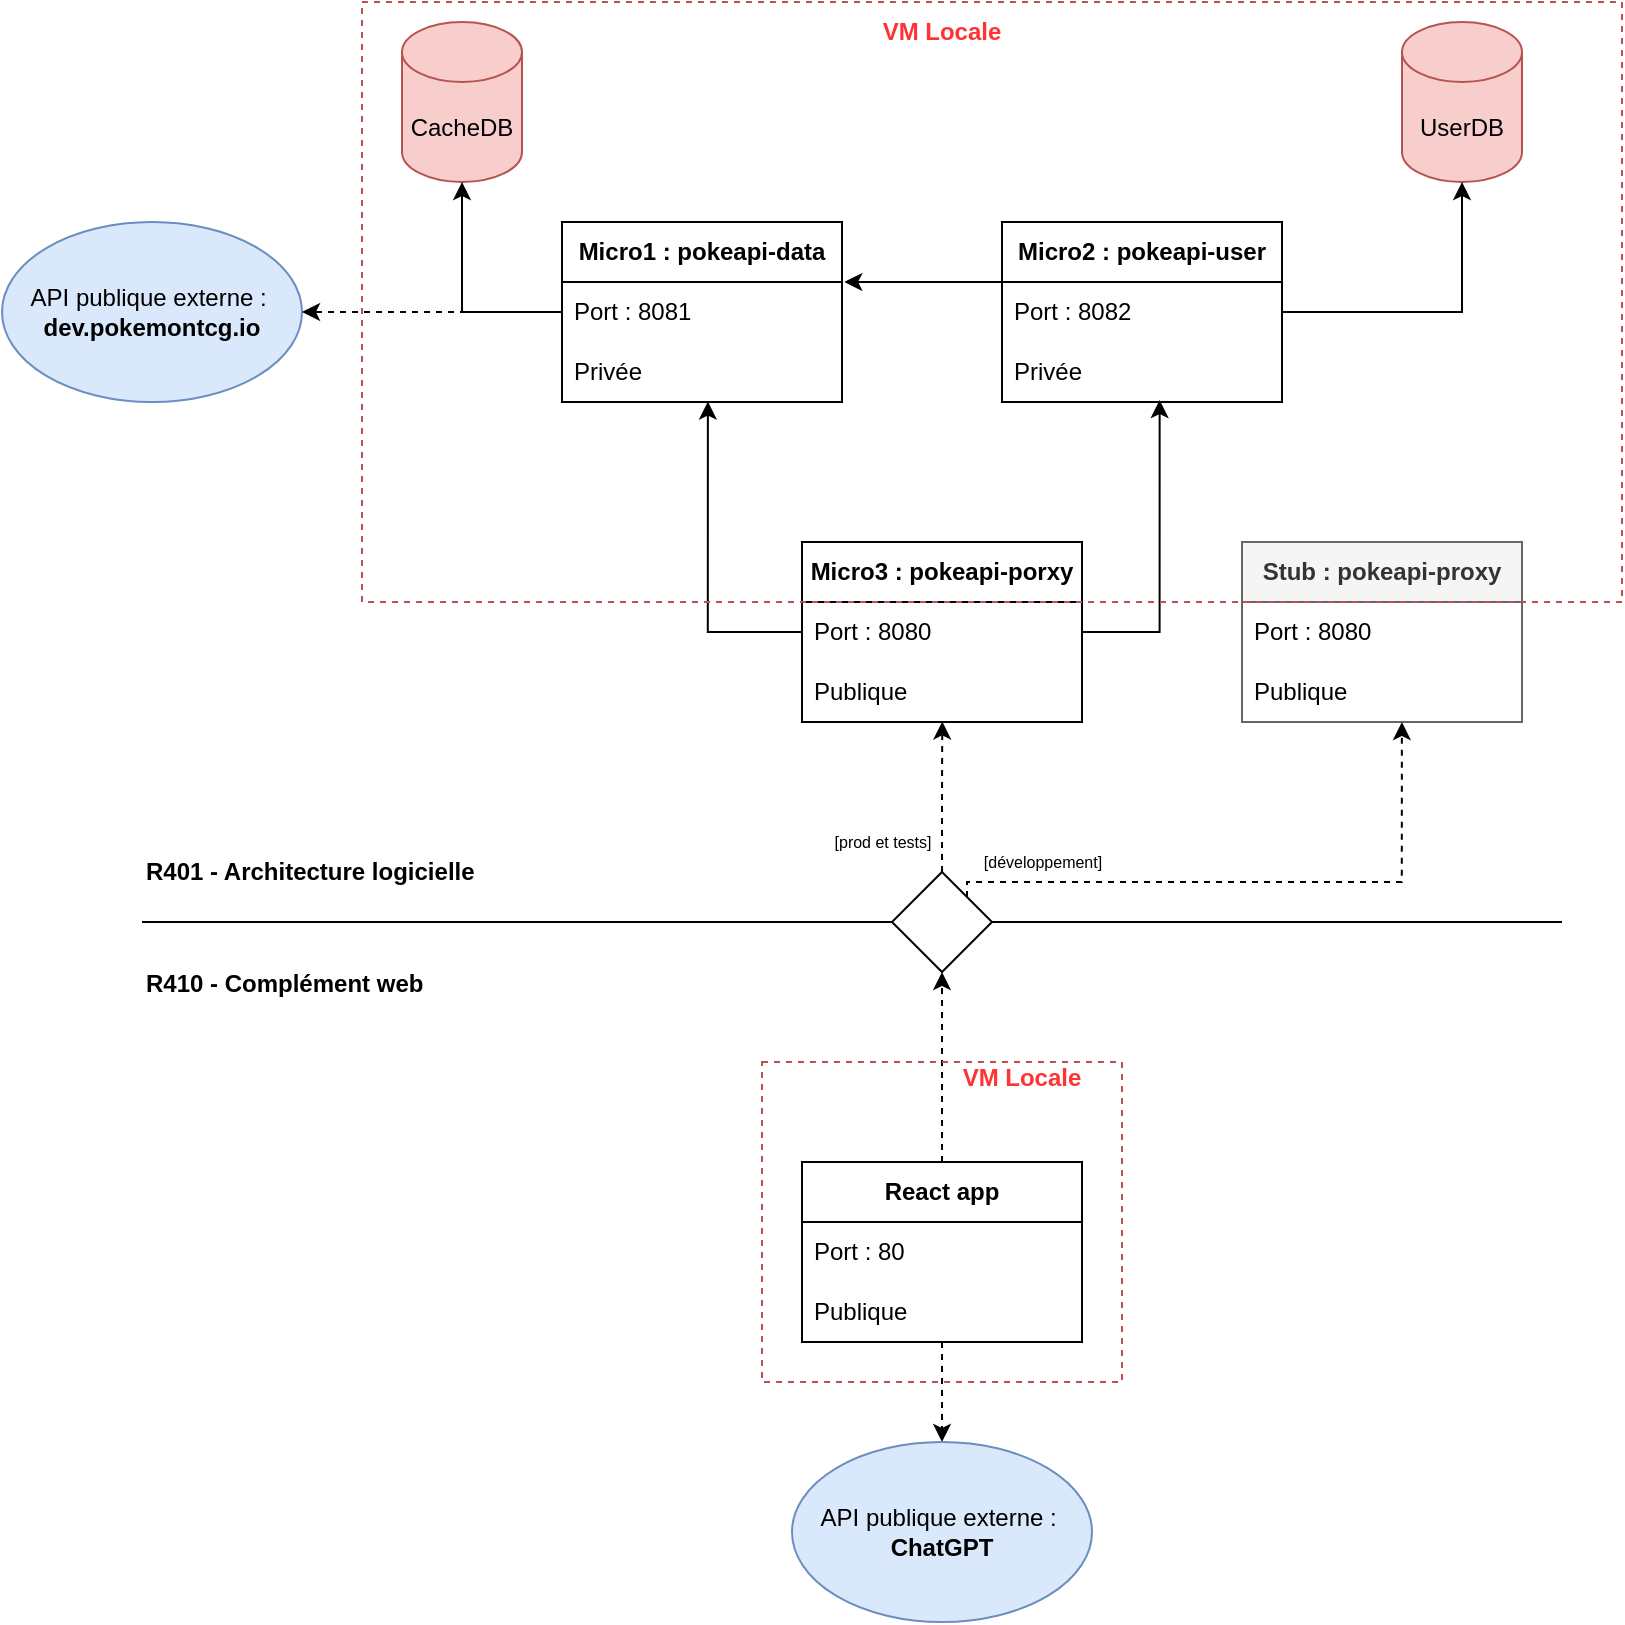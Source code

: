 <mxfile version="22.1.2" type="device">
  <diagram name="Page-1" id="jQ0r6rSDor7p6HtKbTRO">
    <mxGraphModel dx="1781" dy="727" grid="1" gridSize="10" guides="1" tooltips="1" connect="1" arrows="1" fold="1" page="1" pageScale="1" pageWidth="827" pageHeight="1169" math="0" shadow="0">
      <root>
        <mxCell id="0" />
        <mxCell id="1" parent="0" />
        <mxCell id="kWLSyBa7b6OA29GQqU44-12" value="UserDB" style="shape=cylinder3;whiteSpace=wrap;html=1;boundedLbl=1;backgroundOutline=1;size=15;fillColor=#f8cecc;strokeColor=#b85450;" parent="1" vertex="1">
          <mxGeometry x="680" y="30" width="60" height="80" as="geometry" />
        </mxCell>
        <mxCell id="kWLSyBa7b6OA29GQqU44-14" value="CacheDB" style="shape=cylinder3;whiteSpace=wrap;html=1;boundedLbl=1;backgroundOutline=1;size=15;fillColor=#f8cecc;strokeColor=#b85450;" parent="1" vertex="1">
          <mxGeometry x="180" y="30" width="60" height="80" as="geometry" />
        </mxCell>
        <mxCell id="kWLSyBa7b6OA29GQqU44-16" value="R401 - Architecture logicielle" style="text;html=1;strokeColor=none;fillColor=none;align=left;verticalAlign=middle;whiteSpace=wrap;rounded=0;fontStyle=1" parent="1" vertex="1">
          <mxGeometry x="50" y="440" width="200" height="30" as="geometry" />
        </mxCell>
        <mxCell id="kWLSyBa7b6OA29GQqU44-17" value="R410 - Complément web" style="text;html=1;strokeColor=none;fillColor=none;align=left;verticalAlign=middle;whiteSpace=wrap;rounded=0;fontStyle=1" parent="1" vertex="1">
          <mxGeometry x="50" y="496" width="200" height="30" as="geometry" />
        </mxCell>
        <mxCell id="fOnuyFW5hcLxaHzOQ1E5-2" value="API publique externe :&amp;nbsp;&lt;br&gt;&lt;b&gt;dev.pokemontcg.io&lt;/b&gt;" style="ellipse;whiteSpace=wrap;html=1;fillColor=#dae8fc;strokeColor=#6c8ebf;" parent="1" vertex="1">
          <mxGeometry x="-20" y="130" width="150" height="90" as="geometry" />
        </mxCell>
        <mxCell id="fOnuyFW5hcLxaHzOQ1E5-7" style="edgeStyle=orthogonalEdgeStyle;rounded=0;orthogonalLoop=1;jettySize=auto;html=1;dashed=1;" parent="1" source="fOnuyFW5hcLxaHzOQ1E5-3" target="fOnuyFW5hcLxaHzOQ1E5-2" edge="1">
          <mxGeometry relative="1" as="geometry" />
        </mxCell>
        <mxCell id="fOnuyFW5hcLxaHzOQ1E5-8" style="edgeStyle=orthogonalEdgeStyle;rounded=0;orthogonalLoop=1;jettySize=auto;html=1;" parent="1" source="fOnuyFW5hcLxaHzOQ1E5-3" target="kWLSyBa7b6OA29GQqU44-14" edge="1">
          <mxGeometry relative="1" as="geometry" />
        </mxCell>
        <mxCell id="fOnuyFW5hcLxaHzOQ1E5-3" value="&lt;b&gt;Micro1 : pokeapi-data&lt;/b&gt;" style="swimlane;fontStyle=0;childLayout=stackLayout;horizontal=1;startSize=30;horizontalStack=0;resizeParent=1;resizeParentMax=0;resizeLast=0;collapsible=1;marginBottom=0;whiteSpace=wrap;html=1;" parent="1" vertex="1">
          <mxGeometry x="260" y="130" width="140" height="90" as="geometry">
            <mxRectangle x="270" y="90" width="160" height="30" as="alternateBounds" />
          </mxGeometry>
        </mxCell>
        <mxCell id="fOnuyFW5hcLxaHzOQ1E5-4" value="Port : 8081" style="text;strokeColor=none;fillColor=none;align=left;verticalAlign=middle;spacingLeft=4;spacingRight=4;overflow=hidden;points=[[0,0.5],[1,0.5]];portConstraint=eastwest;rotatable=0;whiteSpace=wrap;html=1;" parent="fOnuyFW5hcLxaHzOQ1E5-3" vertex="1">
          <mxGeometry y="30" width="140" height="30" as="geometry" />
        </mxCell>
        <mxCell id="fOnuyFW5hcLxaHzOQ1E5-18" value="Privée" style="text;strokeColor=none;fillColor=none;align=left;verticalAlign=middle;spacingLeft=4;spacingRight=4;overflow=hidden;points=[[0,0.5],[1,0.5]];portConstraint=eastwest;rotatable=0;whiteSpace=wrap;html=1;" parent="fOnuyFW5hcLxaHzOQ1E5-3" vertex="1">
          <mxGeometry y="60" width="140" height="30" as="geometry" />
        </mxCell>
        <mxCell id="fOnuyFW5hcLxaHzOQ1E5-13" style="edgeStyle=orthogonalEdgeStyle;rounded=0;orthogonalLoop=1;jettySize=auto;html=1;" parent="1" source="fOnuyFW5hcLxaHzOQ1E5-9" target="kWLSyBa7b6OA29GQqU44-12" edge="1">
          <mxGeometry relative="1" as="geometry" />
        </mxCell>
        <mxCell id="fOnuyFW5hcLxaHzOQ1E5-14" style="edgeStyle=orthogonalEdgeStyle;rounded=0;orthogonalLoop=1;jettySize=auto;html=1;entryX=1.008;entryY=-0.002;entryDx=0;entryDy=0;entryPerimeter=0;" parent="1" source="fOnuyFW5hcLxaHzOQ1E5-9" target="fOnuyFW5hcLxaHzOQ1E5-4" edge="1">
          <mxGeometry relative="1" as="geometry">
            <mxPoint x="410" y="160" as="targetPoint" />
            <Array as="points">
              <mxPoint x="420" y="160" />
              <mxPoint x="420" y="160" />
            </Array>
          </mxGeometry>
        </mxCell>
        <mxCell id="fOnuyFW5hcLxaHzOQ1E5-9" value="&lt;b&gt;Micro2 : pokeapi-user&lt;/b&gt;" style="swimlane;fontStyle=0;childLayout=stackLayout;horizontal=1;startSize=30;horizontalStack=0;resizeParent=1;resizeParentMax=0;resizeLast=0;collapsible=1;marginBottom=0;whiteSpace=wrap;html=1;" parent="1" vertex="1">
          <mxGeometry x="480" y="130" width="140" height="90" as="geometry">
            <mxRectangle x="270" y="90" width="160" height="30" as="alternateBounds" />
          </mxGeometry>
        </mxCell>
        <mxCell id="fOnuyFW5hcLxaHzOQ1E5-10" value="Port : 8082" style="text;strokeColor=none;fillColor=none;align=left;verticalAlign=middle;spacingLeft=4;spacingRight=4;overflow=hidden;points=[[0,0.5],[1,0.5]];portConstraint=eastwest;rotatable=0;whiteSpace=wrap;html=1;" parent="fOnuyFW5hcLxaHzOQ1E5-9" vertex="1">
          <mxGeometry y="30" width="140" height="30" as="geometry" />
        </mxCell>
        <mxCell id="fOnuyFW5hcLxaHzOQ1E5-19" value="Privée" style="text;strokeColor=none;fillColor=none;align=left;verticalAlign=middle;spacingLeft=4;spacingRight=4;overflow=hidden;points=[[0,0.5],[1,0.5]];portConstraint=eastwest;rotatable=0;whiteSpace=wrap;html=1;" parent="fOnuyFW5hcLxaHzOQ1E5-9" vertex="1">
          <mxGeometry y="60" width="140" height="30" as="geometry" />
        </mxCell>
        <mxCell id="fOnuyFW5hcLxaHzOQ1E5-15" value="&lt;b&gt;Micro3 : pokeapi-porxy&lt;/b&gt;" style="swimlane;fontStyle=0;childLayout=stackLayout;horizontal=1;startSize=30;horizontalStack=0;resizeParent=1;resizeParentMax=0;resizeLast=0;collapsible=1;marginBottom=0;whiteSpace=wrap;html=1;" parent="1" vertex="1">
          <mxGeometry x="380" y="290" width="140" height="90" as="geometry">
            <mxRectangle x="270" y="90" width="160" height="30" as="alternateBounds" />
          </mxGeometry>
        </mxCell>
        <mxCell id="fOnuyFW5hcLxaHzOQ1E5-16" value="Port : 8080" style="text;strokeColor=none;fillColor=none;align=left;verticalAlign=middle;spacingLeft=4;spacingRight=4;overflow=hidden;points=[[0,0.5],[1,0.5]];portConstraint=eastwest;rotatable=0;whiteSpace=wrap;html=1;" parent="fOnuyFW5hcLxaHzOQ1E5-15" vertex="1">
          <mxGeometry y="30" width="140" height="30" as="geometry" />
        </mxCell>
        <mxCell id="fOnuyFW5hcLxaHzOQ1E5-17" value="Publique" style="text;strokeColor=none;fillColor=none;align=left;verticalAlign=middle;spacingLeft=4;spacingRight=4;overflow=hidden;points=[[0,0.5],[1,0.5]];portConstraint=eastwest;rotatable=0;whiteSpace=wrap;html=1;" parent="fOnuyFW5hcLxaHzOQ1E5-15" vertex="1">
          <mxGeometry y="60" width="140" height="30" as="geometry" />
        </mxCell>
        <mxCell id="fOnuyFW5hcLxaHzOQ1E5-21" style="edgeStyle=orthogonalEdgeStyle;rounded=0;orthogonalLoop=1;jettySize=auto;html=1;entryX=0.521;entryY=0.993;entryDx=0;entryDy=0;entryPerimeter=0;" parent="1" source="fOnuyFW5hcLxaHzOQ1E5-15" target="fOnuyFW5hcLxaHzOQ1E5-18" edge="1">
          <mxGeometry relative="1" as="geometry">
            <Array as="points">
              <mxPoint x="333" y="335" />
            </Array>
          </mxGeometry>
        </mxCell>
        <mxCell id="fOnuyFW5hcLxaHzOQ1E5-23" style="edgeStyle=orthogonalEdgeStyle;rounded=0;orthogonalLoop=1;jettySize=auto;html=1;entryX=0.563;entryY=0.967;entryDx=0;entryDy=0;entryPerimeter=0;" parent="1" source="fOnuyFW5hcLxaHzOQ1E5-15" target="fOnuyFW5hcLxaHzOQ1E5-19" edge="1">
          <mxGeometry relative="1" as="geometry">
            <Array as="points">
              <mxPoint x="559" y="335" />
            </Array>
          </mxGeometry>
        </mxCell>
        <mxCell id="fOnuyFW5hcLxaHzOQ1E5-25" value="" style="endArrow=none;html=1;rounded=0;" parent="1" edge="1" source="MNQDJvNVSztSQd1dMYfK-1">
          <mxGeometry width="50" height="50" relative="1" as="geometry">
            <mxPoint x="50" y="480" as="sourcePoint" />
            <mxPoint x="760" y="480" as="targetPoint" />
          </mxGeometry>
        </mxCell>
        <mxCell id="fOnuyFW5hcLxaHzOQ1E5-26" style="edgeStyle=orthogonalEdgeStyle;rounded=0;orthogonalLoop=1;jettySize=auto;html=1;entryX=0.501;entryY=0.991;entryDx=0;entryDy=0;entryPerimeter=0;dashed=1;exitX=0.5;exitY=0;exitDx=0;exitDy=0;" parent="1" source="MNQDJvNVSztSQd1dMYfK-1" target="fOnuyFW5hcLxaHzOQ1E5-17" edge="1">
          <mxGeometry relative="1" as="geometry">
            <mxPoint x="450" y="420" as="sourcePoint" />
          </mxGeometry>
        </mxCell>
        <mxCell id="fOnuyFW5hcLxaHzOQ1E5-31" style="edgeStyle=orthogonalEdgeStyle;rounded=0;orthogonalLoop=1;jettySize=auto;html=1;dashed=1;entryX=0.5;entryY=1;entryDx=0;entryDy=0;" parent="1" source="fOnuyFW5hcLxaHzOQ1E5-27" target="MNQDJvNVSztSQd1dMYfK-1" edge="1">
          <mxGeometry relative="1" as="geometry">
            <mxPoint x="450" y="510" as="targetPoint" />
          </mxGeometry>
        </mxCell>
        <mxCell id="fOnuyFW5hcLxaHzOQ1E5-34" style="edgeStyle=orthogonalEdgeStyle;rounded=0;orthogonalLoop=1;jettySize=auto;html=1;entryX=0.5;entryY=0;entryDx=0;entryDy=0;dashed=1;" parent="1" source="fOnuyFW5hcLxaHzOQ1E5-27" target="fOnuyFW5hcLxaHzOQ1E5-33" edge="1">
          <mxGeometry relative="1" as="geometry" />
        </mxCell>
        <mxCell id="fOnuyFW5hcLxaHzOQ1E5-27" value="&lt;b&gt;React app&lt;/b&gt;" style="swimlane;fontStyle=0;childLayout=stackLayout;horizontal=1;startSize=30;horizontalStack=0;resizeParent=1;resizeParentMax=0;resizeLast=0;collapsible=1;marginBottom=0;whiteSpace=wrap;html=1;" parent="1" vertex="1">
          <mxGeometry x="380" y="600" width="140" height="90" as="geometry" />
        </mxCell>
        <mxCell id="fOnuyFW5hcLxaHzOQ1E5-28" value="Port : 80" style="text;strokeColor=none;fillColor=none;align=left;verticalAlign=middle;spacingLeft=4;spacingRight=4;overflow=hidden;points=[[0,0.5],[1,0.5]];portConstraint=eastwest;rotatable=0;whiteSpace=wrap;html=1;" parent="fOnuyFW5hcLxaHzOQ1E5-27" vertex="1">
          <mxGeometry y="30" width="140" height="30" as="geometry" />
        </mxCell>
        <mxCell id="fOnuyFW5hcLxaHzOQ1E5-29" value="Publique" style="text;strokeColor=none;fillColor=none;align=left;verticalAlign=middle;spacingLeft=4;spacingRight=4;overflow=hidden;points=[[0,0.5],[1,0.5]];portConstraint=eastwest;rotatable=0;whiteSpace=wrap;html=1;" parent="fOnuyFW5hcLxaHzOQ1E5-27" vertex="1">
          <mxGeometry y="60" width="140" height="30" as="geometry" />
        </mxCell>
        <mxCell id="fOnuyFW5hcLxaHzOQ1E5-33" value="API publique externe :&amp;nbsp;&lt;br&gt;&lt;b&gt;ChatGPT&lt;/b&gt;" style="ellipse;whiteSpace=wrap;html=1;fillColor=#dae8fc;strokeColor=#6c8ebf;" parent="1" vertex="1">
          <mxGeometry x="375" y="740" width="150" height="90" as="geometry" />
        </mxCell>
        <mxCell id="fOnuyFW5hcLxaHzOQ1E5-35" value="&lt;b&gt;Stub : pokeapi-proxy&lt;/b&gt;" style="swimlane;fontStyle=0;childLayout=stackLayout;horizontal=1;startSize=30;horizontalStack=0;resizeParent=1;resizeParentMax=0;resizeLast=0;collapsible=1;marginBottom=0;whiteSpace=wrap;html=1;fillColor=#f5f5f5;fontColor=#333333;strokeColor=#666666;" parent="1" vertex="1">
          <mxGeometry x="600" y="290" width="140" height="90" as="geometry">
            <mxRectangle x="270" y="90" width="160" height="30" as="alternateBounds" />
          </mxGeometry>
        </mxCell>
        <mxCell id="fOnuyFW5hcLxaHzOQ1E5-36" value="Port : 8080" style="text;strokeColor=none;fillColor=none;align=left;verticalAlign=middle;spacingLeft=4;spacingRight=4;overflow=hidden;points=[[0,0.5],[1,0.5]];portConstraint=eastwest;rotatable=0;whiteSpace=wrap;html=1;" parent="fOnuyFW5hcLxaHzOQ1E5-35" vertex="1">
          <mxGeometry y="30" width="140" height="30" as="geometry" />
        </mxCell>
        <mxCell id="fOnuyFW5hcLxaHzOQ1E5-37" value="Publique" style="text;strokeColor=none;fillColor=none;align=left;verticalAlign=middle;spacingLeft=4;spacingRight=4;overflow=hidden;points=[[0,0.5],[1,0.5]];portConstraint=eastwest;rotatable=0;whiteSpace=wrap;html=1;" parent="fOnuyFW5hcLxaHzOQ1E5-35" vertex="1">
          <mxGeometry y="60" width="140" height="30" as="geometry" />
        </mxCell>
        <mxCell id="fOnuyFW5hcLxaHzOQ1E5-39" style="edgeStyle=orthogonalEdgeStyle;rounded=0;orthogonalLoop=1;jettySize=auto;html=1;entryX=0.571;entryY=1;entryDx=0;entryDy=0;entryPerimeter=0;dashed=1;exitX=1;exitY=0;exitDx=0;exitDy=0;" parent="1" target="fOnuyFW5hcLxaHzOQ1E5-37" edge="1" source="MNQDJvNVSztSQd1dMYfK-1">
          <mxGeometry relative="1" as="geometry">
            <mxPoint x="510" y="459.71" as="sourcePoint" />
            <mxPoint x="677.7" y="390.01" as="targetPoint" />
            <Array as="points">
              <mxPoint x="463" y="460" />
              <mxPoint x="680" y="460" />
            </Array>
          </mxGeometry>
        </mxCell>
        <mxCell id="fOnuyFW5hcLxaHzOQ1E5-40" value="[développement]" style="edgeLabel;html=1;align=center;verticalAlign=middle;resizable=0;points=[];fontSize=8;" parent="fOnuyFW5hcLxaHzOQ1E5-39" vertex="1" connectable="0">
          <mxGeometry x="-0.071" y="-2" relative="1" as="geometry">
            <mxPoint x="-97" y="-12" as="offset" />
          </mxGeometry>
        </mxCell>
        <mxCell id="MNQDJvNVSztSQd1dMYfK-3" value="[prod et tests]" style="edgeLabel;html=1;align=center;verticalAlign=middle;resizable=0;points=[];fontSize=8;" vertex="1" connectable="0" parent="fOnuyFW5hcLxaHzOQ1E5-39">
          <mxGeometry x="-0.071" y="-2" relative="1" as="geometry">
            <mxPoint x="-177" y="-22" as="offset" />
          </mxGeometry>
        </mxCell>
        <mxCell id="MNQDJvNVSztSQd1dMYfK-2" value="" style="endArrow=none;html=1;rounded=0;" edge="1" parent="1" target="MNQDJvNVSztSQd1dMYfK-1">
          <mxGeometry width="50" height="50" relative="1" as="geometry">
            <mxPoint x="50" y="480" as="sourcePoint" />
            <mxPoint x="760" y="480" as="targetPoint" />
          </mxGeometry>
        </mxCell>
        <mxCell id="MNQDJvNVSztSQd1dMYfK-1" value="" style="rhombus;whiteSpace=wrap;html=1;" vertex="1" parent="1">
          <mxGeometry x="425" y="455" width="50" height="50" as="geometry" />
        </mxCell>
        <mxCell id="MNQDJvNVSztSQd1dMYfK-7" value="" style="group" vertex="1" connectable="0" parent="1">
          <mxGeometry x="160" y="20" width="630" height="300" as="geometry" />
        </mxCell>
        <mxCell id="MNQDJvNVSztSQd1dMYfK-4" value="" style="rounded=0;whiteSpace=wrap;html=1;dashed=1;perimeterSpacing=0;fillColor=none;strokeColor=#b85450;" vertex="1" parent="MNQDJvNVSztSQd1dMYfK-7">
          <mxGeometry width="630" height="300" as="geometry" />
        </mxCell>
        <mxCell id="MNQDJvNVSztSQd1dMYfK-6" value="&lt;b&gt;VM Locale&lt;/b&gt;" style="text;html=1;strokeColor=none;fillColor=none;align=center;verticalAlign=middle;whiteSpace=wrap;rounded=0;fontColor=#FF3333;" vertex="1" parent="MNQDJvNVSztSQd1dMYfK-7">
          <mxGeometry x="245" width="90" height="30" as="geometry" />
        </mxCell>
        <mxCell id="MNQDJvNVSztSQd1dMYfK-8" value="" style="group" vertex="1" connectable="0" parent="1">
          <mxGeometry x="360" y="550" width="180" height="160" as="geometry" />
        </mxCell>
        <mxCell id="MNQDJvNVSztSQd1dMYfK-9" value="" style="rounded=0;whiteSpace=wrap;html=1;dashed=1;perimeterSpacing=0;fillColor=none;strokeColor=#b85450;" vertex="1" parent="MNQDJvNVSztSQd1dMYfK-8">
          <mxGeometry width="180" height="160" as="geometry" />
        </mxCell>
        <mxCell id="MNQDJvNVSztSQd1dMYfK-10" value="&lt;b&gt;VM Locale&lt;/b&gt;" style="text;html=1;strokeColor=none;fillColor=none;align=center;verticalAlign=middle;whiteSpace=wrap;rounded=0;fontColor=#FF3333;" vertex="1" parent="MNQDJvNVSztSQd1dMYfK-8">
          <mxGeometry x="90" width="80" height="16" as="geometry" />
        </mxCell>
      </root>
    </mxGraphModel>
  </diagram>
</mxfile>
